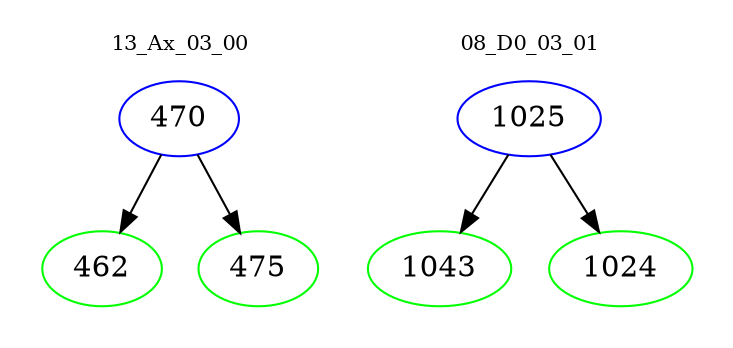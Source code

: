 digraph{
subgraph cluster_0 {
color = white
label = "13_Ax_03_00";
fontsize=10;
T0_470 [label="470", color="blue"]
T0_470 -> T0_462 [color="black"]
T0_462 [label="462", color="green"]
T0_470 -> T0_475 [color="black"]
T0_475 [label="475", color="green"]
}
subgraph cluster_1 {
color = white
label = "08_D0_03_01";
fontsize=10;
T1_1025 [label="1025", color="blue"]
T1_1025 -> T1_1043 [color="black"]
T1_1043 [label="1043", color="green"]
T1_1025 -> T1_1024 [color="black"]
T1_1024 [label="1024", color="green"]
}
}
